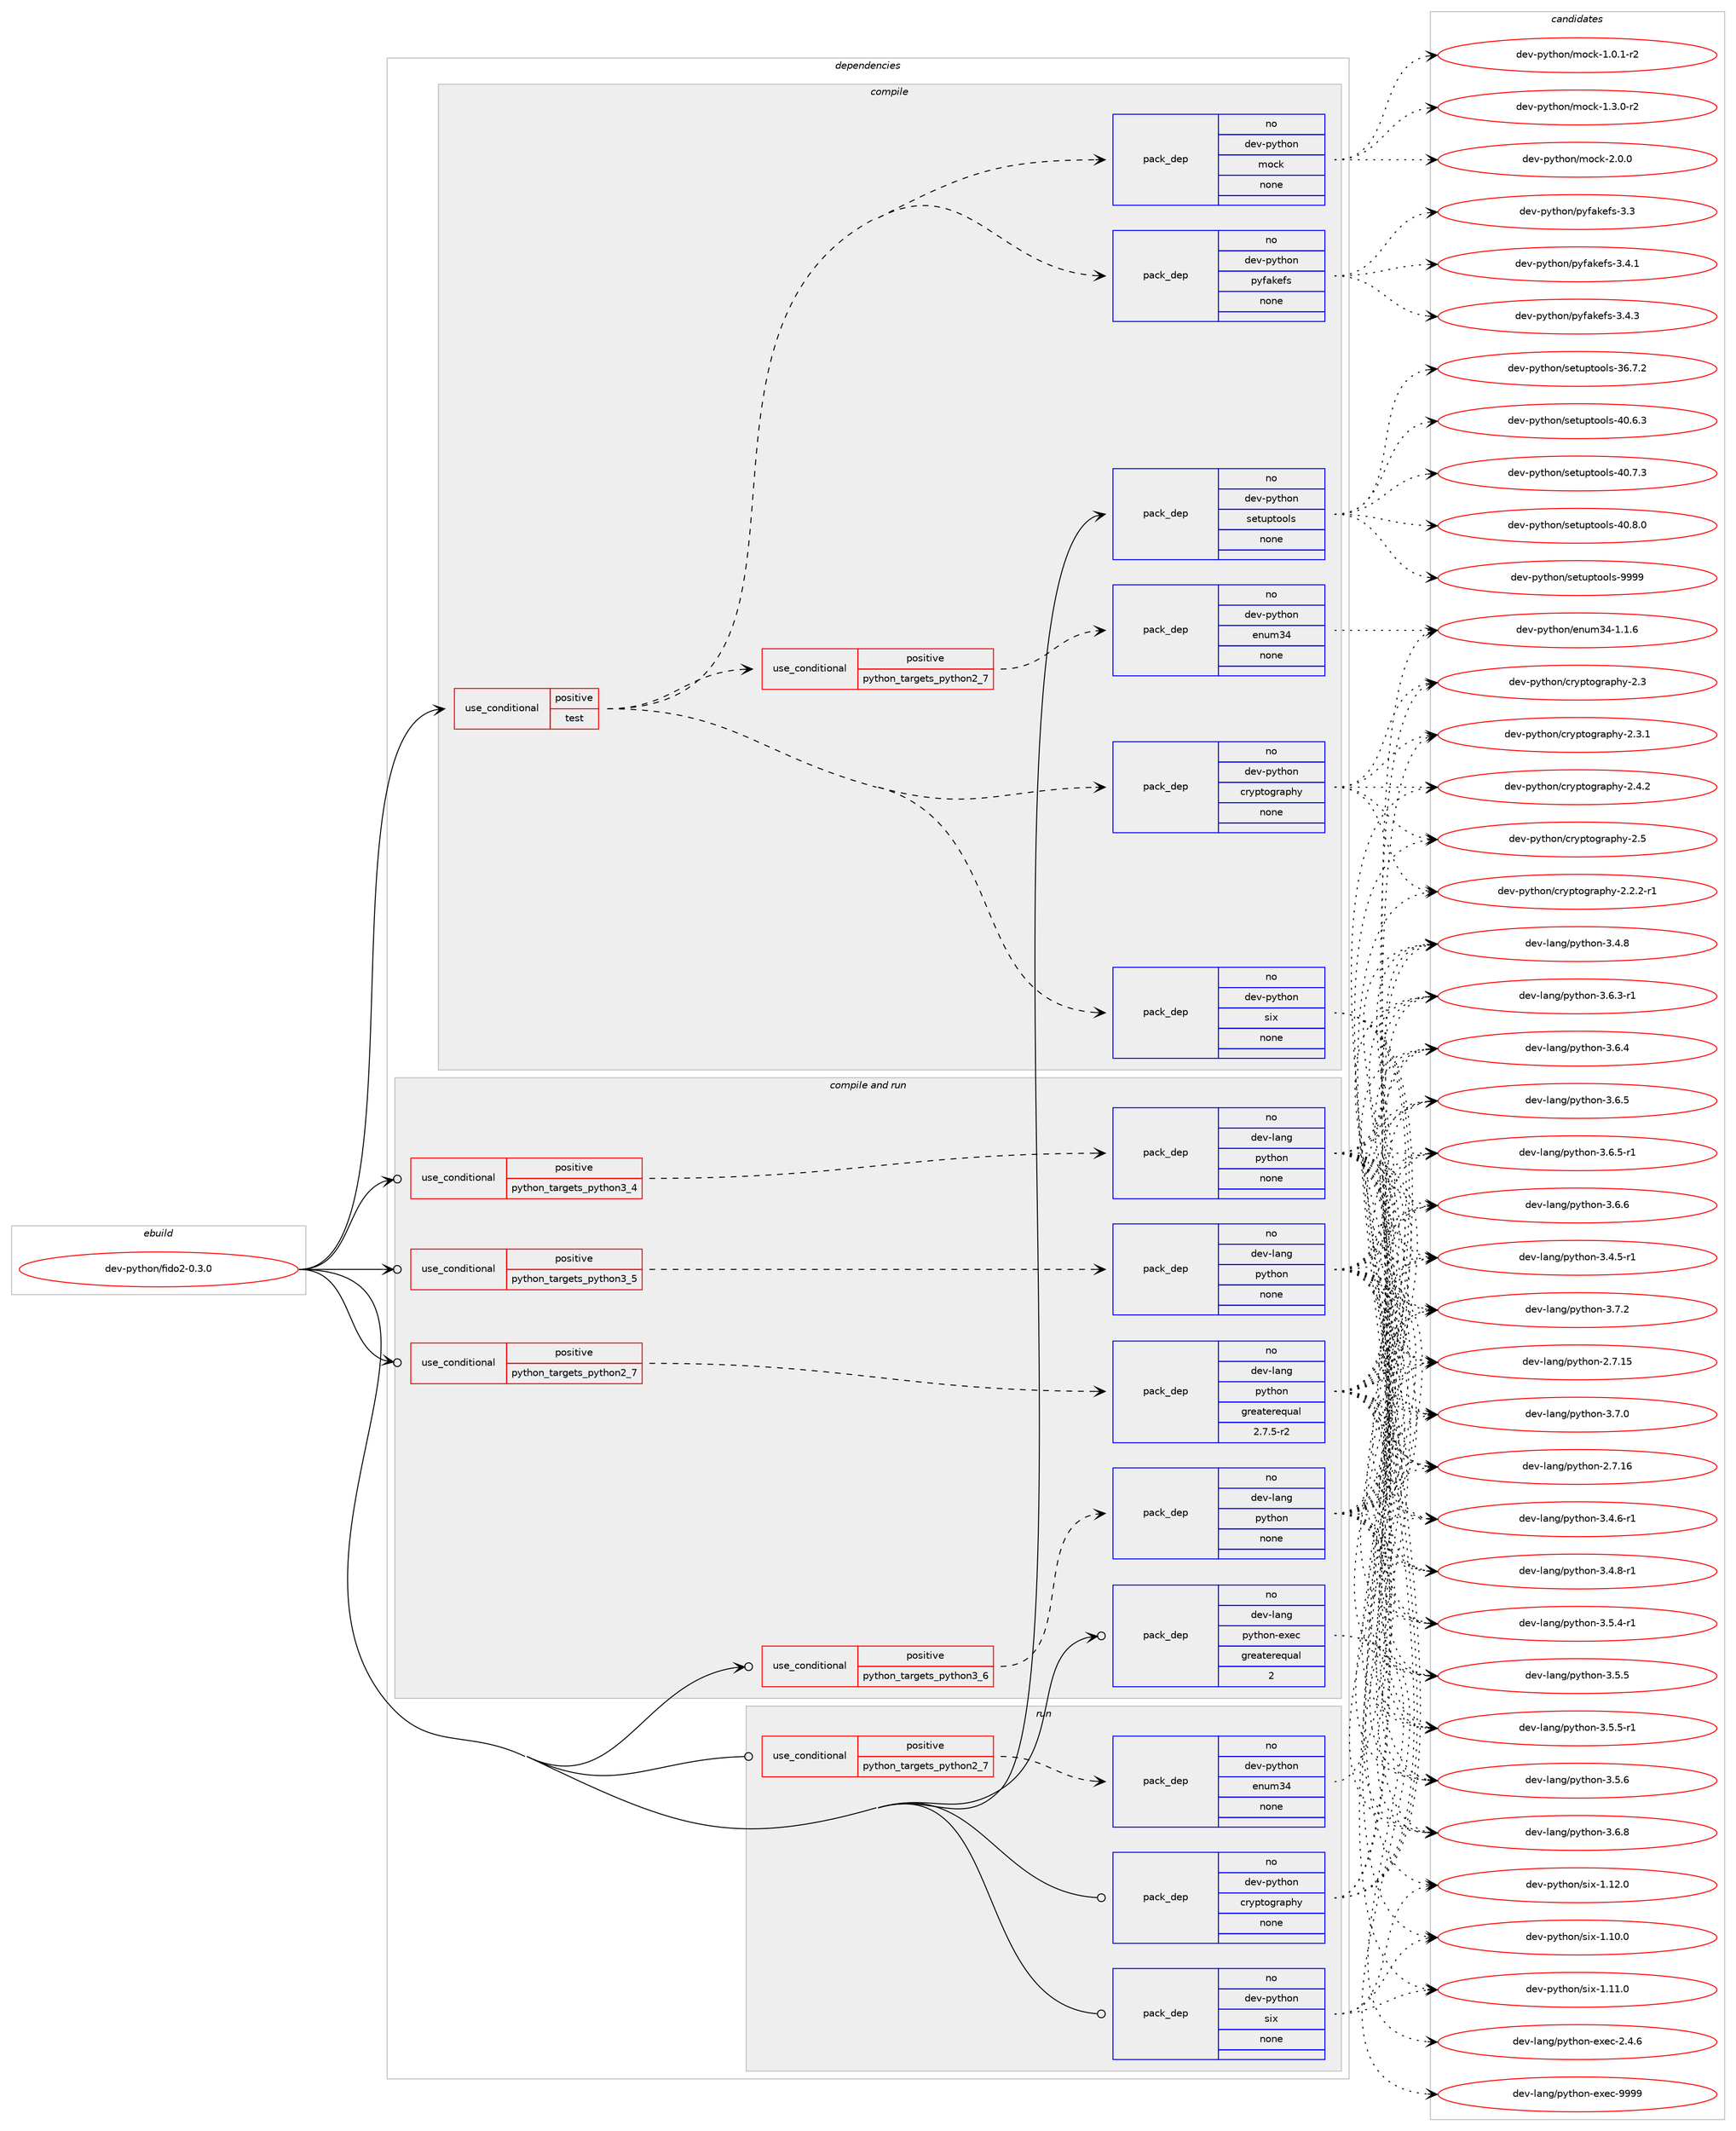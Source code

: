 digraph prolog {

# *************
# Graph options
# *************

newrank=true;
concentrate=true;
compound=true;
graph [rankdir=LR,fontname=Helvetica,fontsize=10,ranksep=1.5];#, ranksep=2.5, nodesep=0.2];
edge  [arrowhead=vee];
node  [fontname=Helvetica,fontsize=10];

# **********
# The ebuild
# **********

subgraph cluster_leftcol {
color=gray;
rank=same;
label=<<i>ebuild</i>>;
id [label="dev-python/fido2-0.3.0", color=red, width=4, href="../dev-python/fido2-0.3.0.svg"];
}

# ****************
# The dependencies
# ****************

subgraph cluster_midcol {
color=gray;
label=<<i>dependencies</i>>;
subgraph cluster_compile {
fillcolor="#eeeeee";
style=filled;
label=<<i>compile</i>>;
subgraph cond374122 {
dependency1408658 [label=<<TABLE BORDER="0" CELLBORDER="1" CELLSPACING="0" CELLPADDING="4"><TR><TD ROWSPAN="3" CELLPADDING="10">use_conditional</TD></TR><TR><TD>positive</TD></TR><TR><TD>test</TD></TR></TABLE>>, shape=none, color=red];
subgraph pack1011277 {
dependency1408659 [label=<<TABLE BORDER="0" CELLBORDER="1" CELLSPACING="0" CELLPADDING="4" WIDTH="220"><TR><TD ROWSPAN="6" CELLPADDING="30">pack_dep</TD></TR><TR><TD WIDTH="110">no</TD></TR><TR><TD>dev-python</TD></TR><TR><TD>six</TD></TR><TR><TD>none</TD></TR><TR><TD></TD></TR></TABLE>>, shape=none, color=blue];
}
dependency1408658:e -> dependency1408659:w [weight=20,style="dashed",arrowhead="vee"];
subgraph pack1011278 {
dependency1408660 [label=<<TABLE BORDER="0" CELLBORDER="1" CELLSPACING="0" CELLPADDING="4" WIDTH="220"><TR><TD ROWSPAN="6" CELLPADDING="30">pack_dep</TD></TR><TR><TD WIDTH="110">no</TD></TR><TR><TD>dev-python</TD></TR><TR><TD>cryptography</TD></TR><TR><TD>none</TD></TR><TR><TD></TD></TR></TABLE>>, shape=none, color=blue];
}
dependency1408658:e -> dependency1408660:w [weight=20,style="dashed",arrowhead="vee"];
subgraph cond374123 {
dependency1408661 [label=<<TABLE BORDER="0" CELLBORDER="1" CELLSPACING="0" CELLPADDING="4"><TR><TD ROWSPAN="3" CELLPADDING="10">use_conditional</TD></TR><TR><TD>positive</TD></TR><TR><TD>python_targets_python2_7</TD></TR></TABLE>>, shape=none, color=red];
subgraph pack1011279 {
dependency1408662 [label=<<TABLE BORDER="0" CELLBORDER="1" CELLSPACING="0" CELLPADDING="4" WIDTH="220"><TR><TD ROWSPAN="6" CELLPADDING="30">pack_dep</TD></TR><TR><TD WIDTH="110">no</TD></TR><TR><TD>dev-python</TD></TR><TR><TD>enum34</TD></TR><TR><TD>none</TD></TR><TR><TD></TD></TR></TABLE>>, shape=none, color=blue];
}
dependency1408661:e -> dependency1408662:w [weight=20,style="dashed",arrowhead="vee"];
}
dependency1408658:e -> dependency1408661:w [weight=20,style="dashed",arrowhead="vee"];
subgraph pack1011280 {
dependency1408663 [label=<<TABLE BORDER="0" CELLBORDER="1" CELLSPACING="0" CELLPADDING="4" WIDTH="220"><TR><TD ROWSPAN="6" CELLPADDING="30">pack_dep</TD></TR><TR><TD WIDTH="110">no</TD></TR><TR><TD>dev-python</TD></TR><TR><TD>mock</TD></TR><TR><TD>none</TD></TR><TR><TD></TD></TR></TABLE>>, shape=none, color=blue];
}
dependency1408658:e -> dependency1408663:w [weight=20,style="dashed",arrowhead="vee"];
subgraph pack1011281 {
dependency1408664 [label=<<TABLE BORDER="0" CELLBORDER="1" CELLSPACING="0" CELLPADDING="4" WIDTH="220"><TR><TD ROWSPAN="6" CELLPADDING="30">pack_dep</TD></TR><TR><TD WIDTH="110">no</TD></TR><TR><TD>dev-python</TD></TR><TR><TD>pyfakefs</TD></TR><TR><TD>none</TD></TR><TR><TD></TD></TR></TABLE>>, shape=none, color=blue];
}
dependency1408658:e -> dependency1408664:w [weight=20,style="dashed",arrowhead="vee"];
}
id:e -> dependency1408658:w [weight=20,style="solid",arrowhead="vee"];
subgraph pack1011282 {
dependency1408665 [label=<<TABLE BORDER="0" CELLBORDER="1" CELLSPACING="0" CELLPADDING="4" WIDTH="220"><TR><TD ROWSPAN="6" CELLPADDING="30">pack_dep</TD></TR><TR><TD WIDTH="110">no</TD></TR><TR><TD>dev-python</TD></TR><TR><TD>setuptools</TD></TR><TR><TD>none</TD></TR><TR><TD></TD></TR></TABLE>>, shape=none, color=blue];
}
id:e -> dependency1408665:w [weight=20,style="solid",arrowhead="vee"];
}
subgraph cluster_compileandrun {
fillcolor="#eeeeee";
style=filled;
label=<<i>compile and run</i>>;
subgraph cond374124 {
dependency1408666 [label=<<TABLE BORDER="0" CELLBORDER="1" CELLSPACING="0" CELLPADDING="4"><TR><TD ROWSPAN="3" CELLPADDING="10">use_conditional</TD></TR><TR><TD>positive</TD></TR><TR><TD>python_targets_python2_7</TD></TR></TABLE>>, shape=none, color=red];
subgraph pack1011283 {
dependency1408667 [label=<<TABLE BORDER="0" CELLBORDER="1" CELLSPACING="0" CELLPADDING="4" WIDTH="220"><TR><TD ROWSPAN="6" CELLPADDING="30">pack_dep</TD></TR><TR><TD WIDTH="110">no</TD></TR><TR><TD>dev-lang</TD></TR><TR><TD>python</TD></TR><TR><TD>greaterequal</TD></TR><TR><TD>2.7.5-r2</TD></TR></TABLE>>, shape=none, color=blue];
}
dependency1408666:e -> dependency1408667:w [weight=20,style="dashed",arrowhead="vee"];
}
id:e -> dependency1408666:w [weight=20,style="solid",arrowhead="odotvee"];
subgraph cond374125 {
dependency1408668 [label=<<TABLE BORDER="0" CELLBORDER="1" CELLSPACING="0" CELLPADDING="4"><TR><TD ROWSPAN="3" CELLPADDING="10">use_conditional</TD></TR><TR><TD>positive</TD></TR><TR><TD>python_targets_python3_4</TD></TR></TABLE>>, shape=none, color=red];
subgraph pack1011284 {
dependency1408669 [label=<<TABLE BORDER="0" CELLBORDER="1" CELLSPACING="0" CELLPADDING="4" WIDTH="220"><TR><TD ROWSPAN="6" CELLPADDING="30">pack_dep</TD></TR><TR><TD WIDTH="110">no</TD></TR><TR><TD>dev-lang</TD></TR><TR><TD>python</TD></TR><TR><TD>none</TD></TR><TR><TD></TD></TR></TABLE>>, shape=none, color=blue];
}
dependency1408668:e -> dependency1408669:w [weight=20,style="dashed",arrowhead="vee"];
}
id:e -> dependency1408668:w [weight=20,style="solid",arrowhead="odotvee"];
subgraph cond374126 {
dependency1408670 [label=<<TABLE BORDER="0" CELLBORDER="1" CELLSPACING="0" CELLPADDING="4"><TR><TD ROWSPAN="3" CELLPADDING="10">use_conditional</TD></TR><TR><TD>positive</TD></TR><TR><TD>python_targets_python3_5</TD></TR></TABLE>>, shape=none, color=red];
subgraph pack1011285 {
dependency1408671 [label=<<TABLE BORDER="0" CELLBORDER="1" CELLSPACING="0" CELLPADDING="4" WIDTH="220"><TR><TD ROWSPAN="6" CELLPADDING="30">pack_dep</TD></TR><TR><TD WIDTH="110">no</TD></TR><TR><TD>dev-lang</TD></TR><TR><TD>python</TD></TR><TR><TD>none</TD></TR><TR><TD></TD></TR></TABLE>>, shape=none, color=blue];
}
dependency1408670:e -> dependency1408671:w [weight=20,style="dashed",arrowhead="vee"];
}
id:e -> dependency1408670:w [weight=20,style="solid",arrowhead="odotvee"];
subgraph cond374127 {
dependency1408672 [label=<<TABLE BORDER="0" CELLBORDER="1" CELLSPACING="0" CELLPADDING="4"><TR><TD ROWSPAN="3" CELLPADDING="10">use_conditional</TD></TR><TR><TD>positive</TD></TR><TR><TD>python_targets_python3_6</TD></TR></TABLE>>, shape=none, color=red];
subgraph pack1011286 {
dependency1408673 [label=<<TABLE BORDER="0" CELLBORDER="1" CELLSPACING="0" CELLPADDING="4" WIDTH="220"><TR><TD ROWSPAN="6" CELLPADDING="30">pack_dep</TD></TR><TR><TD WIDTH="110">no</TD></TR><TR><TD>dev-lang</TD></TR><TR><TD>python</TD></TR><TR><TD>none</TD></TR><TR><TD></TD></TR></TABLE>>, shape=none, color=blue];
}
dependency1408672:e -> dependency1408673:w [weight=20,style="dashed",arrowhead="vee"];
}
id:e -> dependency1408672:w [weight=20,style="solid",arrowhead="odotvee"];
subgraph pack1011287 {
dependency1408674 [label=<<TABLE BORDER="0" CELLBORDER="1" CELLSPACING="0" CELLPADDING="4" WIDTH="220"><TR><TD ROWSPAN="6" CELLPADDING="30">pack_dep</TD></TR><TR><TD WIDTH="110">no</TD></TR><TR><TD>dev-lang</TD></TR><TR><TD>python-exec</TD></TR><TR><TD>greaterequal</TD></TR><TR><TD>2</TD></TR></TABLE>>, shape=none, color=blue];
}
id:e -> dependency1408674:w [weight=20,style="solid",arrowhead="odotvee"];
}
subgraph cluster_run {
fillcolor="#eeeeee";
style=filled;
label=<<i>run</i>>;
subgraph cond374128 {
dependency1408675 [label=<<TABLE BORDER="0" CELLBORDER="1" CELLSPACING="0" CELLPADDING="4"><TR><TD ROWSPAN="3" CELLPADDING="10">use_conditional</TD></TR><TR><TD>positive</TD></TR><TR><TD>python_targets_python2_7</TD></TR></TABLE>>, shape=none, color=red];
subgraph pack1011288 {
dependency1408676 [label=<<TABLE BORDER="0" CELLBORDER="1" CELLSPACING="0" CELLPADDING="4" WIDTH="220"><TR><TD ROWSPAN="6" CELLPADDING="30">pack_dep</TD></TR><TR><TD WIDTH="110">no</TD></TR><TR><TD>dev-python</TD></TR><TR><TD>enum34</TD></TR><TR><TD>none</TD></TR><TR><TD></TD></TR></TABLE>>, shape=none, color=blue];
}
dependency1408675:e -> dependency1408676:w [weight=20,style="dashed",arrowhead="vee"];
}
id:e -> dependency1408675:w [weight=20,style="solid",arrowhead="odot"];
subgraph pack1011289 {
dependency1408677 [label=<<TABLE BORDER="0" CELLBORDER="1" CELLSPACING="0" CELLPADDING="4" WIDTH="220"><TR><TD ROWSPAN="6" CELLPADDING="30">pack_dep</TD></TR><TR><TD WIDTH="110">no</TD></TR><TR><TD>dev-python</TD></TR><TR><TD>cryptography</TD></TR><TR><TD>none</TD></TR><TR><TD></TD></TR></TABLE>>, shape=none, color=blue];
}
id:e -> dependency1408677:w [weight=20,style="solid",arrowhead="odot"];
subgraph pack1011290 {
dependency1408678 [label=<<TABLE BORDER="0" CELLBORDER="1" CELLSPACING="0" CELLPADDING="4" WIDTH="220"><TR><TD ROWSPAN="6" CELLPADDING="30">pack_dep</TD></TR><TR><TD WIDTH="110">no</TD></TR><TR><TD>dev-python</TD></TR><TR><TD>six</TD></TR><TR><TD>none</TD></TR><TR><TD></TD></TR></TABLE>>, shape=none, color=blue];
}
id:e -> dependency1408678:w [weight=20,style="solid",arrowhead="odot"];
}
}

# **************
# The candidates
# **************

subgraph cluster_choices {
rank=same;
color=gray;
label=<<i>candidates</i>>;

subgraph choice1011277 {
color=black;
nodesep=1;
choice100101118451121211161041111104711510512045494649484648 [label="dev-python/six-1.10.0", color=red, width=4,href="../dev-python/six-1.10.0.svg"];
choice100101118451121211161041111104711510512045494649494648 [label="dev-python/six-1.11.0", color=red, width=4,href="../dev-python/six-1.11.0.svg"];
choice100101118451121211161041111104711510512045494649504648 [label="dev-python/six-1.12.0", color=red, width=4,href="../dev-python/six-1.12.0.svg"];
dependency1408659:e -> choice100101118451121211161041111104711510512045494649484648:w [style=dotted,weight="100"];
dependency1408659:e -> choice100101118451121211161041111104711510512045494649494648:w [style=dotted,weight="100"];
dependency1408659:e -> choice100101118451121211161041111104711510512045494649504648:w [style=dotted,weight="100"];
}
subgraph choice1011278 {
color=black;
nodesep=1;
choice100101118451121211161041111104799114121112116111103114971121041214550465046504511449 [label="dev-python/cryptography-2.2.2-r1", color=red, width=4,href="../dev-python/cryptography-2.2.2-r1.svg"];
choice1001011184511212111610411111047991141211121161111031149711210412145504651 [label="dev-python/cryptography-2.3", color=red, width=4,href="../dev-python/cryptography-2.3.svg"];
choice10010111845112121116104111110479911412111211611110311497112104121455046514649 [label="dev-python/cryptography-2.3.1", color=red, width=4,href="../dev-python/cryptography-2.3.1.svg"];
choice10010111845112121116104111110479911412111211611110311497112104121455046524650 [label="dev-python/cryptography-2.4.2", color=red, width=4,href="../dev-python/cryptography-2.4.2.svg"];
choice1001011184511212111610411111047991141211121161111031149711210412145504653 [label="dev-python/cryptography-2.5", color=red, width=4,href="../dev-python/cryptography-2.5.svg"];
dependency1408660:e -> choice100101118451121211161041111104799114121112116111103114971121041214550465046504511449:w [style=dotted,weight="100"];
dependency1408660:e -> choice1001011184511212111610411111047991141211121161111031149711210412145504651:w [style=dotted,weight="100"];
dependency1408660:e -> choice10010111845112121116104111110479911412111211611110311497112104121455046514649:w [style=dotted,weight="100"];
dependency1408660:e -> choice10010111845112121116104111110479911412111211611110311497112104121455046524650:w [style=dotted,weight="100"];
dependency1408660:e -> choice1001011184511212111610411111047991141211121161111031149711210412145504653:w [style=dotted,weight="100"];
}
subgraph choice1011279 {
color=black;
nodesep=1;
choice10010111845112121116104111110471011101171095152454946494654 [label="dev-python/enum34-1.1.6", color=red, width=4,href="../dev-python/enum34-1.1.6.svg"];
dependency1408662:e -> choice10010111845112121116104111110471011101171095152454946494654:w [style=dotted,weight="100"];
}
subgraph choice1011280 {
color=black;
nodesep=1;
choice1001011184511212111610411111047109111991074549464846494511450 [label="dev-python/mock-1.0.1-r2", color=red, width=4,href="../dev-python/mock-1.0.1-r2.svg"];
choice1001011184511212111610411111047109111991074549465146484511450 [label="dev-python/mock-1.3.0-r2", color=red, width=4,href="../dev-python/mock-1.3.0-r2.svg"];
choice100101118451121211161041111104710911199107455046484648 [label="dev-python/mock-2.0.0", color=red, width=4,href="../dev-python/mock-2.0.0.svg"];
dependency1408663:e -> choice1001011184511212111610411111047109111991074549464846494511450:w [style=dotted,weight="100"];
dependency1408663:e -> choice1001011184511212111610411111047109111991074549465146484511450:w [style=dotted,weight="100"];
dependency1408663:e -> choice100101118451121211161041111104710911199107455046484648:w [style=dotted,weight="100"];
}
subgraph choice1011281 {
color=black;
nodesep=1;
choice10010111845112121116104111110471121211029710710110211545514651 [label="dev-python/pyfakefs-3.3", color=red, width=4,href="../dev-python/pyfakefs-3.3.svg"];
choice100101118451121211161041111104711212110297107101102115455146524649 [label="dev-python/pyfakefs-3.4.1", color=red, width=4,href="../dev-python/pyfakefs-3.4.1.svg"];
choice100101118451121211161041111104711212110297107101102115455146524651 [label="dev-python/pyfakefs-3.4.3", color=red, width=4,href="../dev-python/pyfakefs-3.4.3.svg"];
dependency1408664:e -> choice10010111845112121116104111110471121211029710710110211545514651:w [style=dotted,weight="100"];
dependency1408664:e -> choice100101118451121211161041111104711212110297107101102115455146524649:w [style=dotted,weight="100"];
dependency1408664:e -> choice100101118451121211161041111104711212110297107101102115455146524651:w [style=dotted,weight="100"];
}
subgraph choice1011282 {
color=black;
nodesep=1;
choice100101118451121211161041111104711510111611711211611111110811545515446554650 [label="dev-python/setuptools-36.7.2", color=red, width=4,href="../dev-python/setuptools-36.7.2.svg"];
choice100101118451121211161041111104711510111611711211611111110811545524846544651 [label="dev-python/setuptools-40.6.3", color=red, width=4,href="../dev-python/setuptools-40.6.3.svg"];
choice100101118451121211161041111104711510111611711211611111110811545524846554651 [label="dev-python/setuptools-40.7.3", color=red, width=4,href="../dev-python/setuptools-40.7.3.svg"];
choice100101118451121211161041111104711510111611711211611111110811545524846564648 [label="dev-python/setuptools-40.8.0", color=red, width=4,href="../dev-python/setuptools-40.8.0.svg"];
choice10010111845112121116104111110471151011161171121161111111081154557575757 [label="dev-python/setuptools-9999", color=red, width=4,href="../dev-python/setuptools-9999.svg"];
dependency1408665:e -> choice100101118451121211161041111104711510111611711211611111110811545515446554650:w [style=dotted,weight="100"];
dependency1408665:e -> choice100101118451121211161041111104711510111611711211611111110811545524846544651:w [style=dotted,weight="100"];
dependency1408665:e -> choice100101118451121211161041111104711510111611711211611111110811545524846554651:w [style=dotted,weight="100"];
dependency1408665:e -> choice100101118451121211161041111104711510111611711211611111110811545524846564648:w [style=dotted,weight="100"];
dependency1408665:e -> choice10010111845112121116104111110471151011161171121161111111081154557575757:w [style=dotted,weight="100"];
}
subgraph choice1011283 {
color=black;
nodesep=1;
choice10010111845108971101034711212111610411111045504655464953 [label="dev-lang/python-2.7.15", color=red, width=4,href="../dev-lang/python-2.7.15.svg"];
choice10010111845108971101034711212111610411111045504655464954 [label="dev-lang/python-2.7.16", color=red, width=4,href="../dev-lang/python-2.7.16.svg"];
choice1001011184510897110103471121211161041111104551465246534511449 [label="dev-lang/python-3.4.5-r1", color=red, width=4,href="../dev-lang/python-3.4.5-r1.svg"];
choice1001011184510897110103471121211161041111104551465246544511449 [label="dev-lang/python-3.4.6-r1", color=red, width=4,href="../dev-lang/python-3.4.6-r1.svg"];
choice100101118451089711010347112121116104111110455146524656 [label="dev-lang/python-3.4.8", color=red, width=4,href="../dev-lang/python-3.4.8.svg"];
choice1001011184510897110103471121211161041111104551465246564511449 [label="dev-lang/python-3.4.8-r1", color=red, width=4,href="../dev-lang/python-3.4.8-r1.svg"];
choice1001011184510897110103471121211161041111104551465346524511449 [label="dev-lang/python-3.5.4-r1", color=red, width=4,href="../dev-lang/python-3.5.4-r1.svg"];
choice100101118451089711010347112121116104111110455146534653 [label="dev-lang/python-3.5.5", color=red, width=4,href="../dev-lang/python-3.5.5.svg"];
choice1001011184510897110103471121211161041111104551465346534511449 [label="dev-lang/python-3.5.5-r1", color=red, width=4,href="../dev-lang/python-3.5.5-r1.svg"];
choice100101118451089711010347112121116104111110455146534654 [label="dev-lang/python-3.5.6", color=red, width=4,href="../dev-lang/python-3.5.6.svg"];
choice1001011184510897110103471121211161041111104551465446514511449 [label="dev-lang/python-3.6.3-r1", color=red, width=4,href="../dev-lang/python-3.6.3-r1.svg"];
choice100101118451089711010347112121116104111110455146544652 [label="dev-lang/python-3.6.4", color=red, width=4,href="../dev-lang/python-3.6.4.svg"];
choice100101118451089711010347112121116104111110455146544653 [label="dev-lang/python-3.6.5", color=red, width=4,href="../dev-lang/python-3.6.5.svg"];
choice1001011184510897110103471121211161041111104551465446534511449 [label="dev-lang/python-3.6.5-r1", color=red, width=4,href="../dev-lang/python-3.6.5-r1.svg"];
choice100101118451089711010347112121116104111110455146544654 [label="dev-lang/python-3.6.6", color=red, width=4,href="../dev-lang/python-3.6.6.svg"];
choice100101118451089711010347112121116104111110455146544656 [label="dev-lang/python-3.6.8", color=red, width=4,href="../dev-lang/python-3.6.8.svg"];
choice100101118451089711010347112121116104111110455146554648 [label="dev-lang/python-3.7.0", color=red, width=4,href="../dev-lang/python-3.7.0.svg"];
choice100101118451089711010347112121116104111110455146554650 [label="dev-lang/python-3.7.2", color=red, width=4,href="../dev-lang/python-3.7.2.svg"];
dependency1408667:e -> choice10010111845108971101034711212111610411111045504655464953:w [style=dotted,weight="100"];
dependency1408667:e -> choice10010111845108971101034711212111610411111045504655464954:w [style=dotted,weight="100"];
dependency1408667:e -> choice1001011184510897110103471121211161041111104551465246534511449:w [style=dotted,weight="100"];
dependency1408667:e -> choice1001011184510897110103471121211161041111104551465246544511449:w [style=dotted,weight="100"];
dependency1408667:e -> choice100101118451089711010347112121116104111110455146524656:w [style=dotted,weight="100"];
dependency1408667:e -> choice1001011184510897110103471121211161041111104551465246564511449:w [style=dotted,weight="100"];
dependency1408667:e -> choice1001011184510897110103471121211161041111104551465346524511449:w [style=dotted,weight="100"];
dependency1408667:e -> choice100101118451089711010347112121116104111110455146534653:w [style=dotted,weight="100"];
dependency1408667:e -> choice1001011184510897110103471121211161041111104551465346534511449:w [style=dotted,weight="100"];
dependency1408667:e -> choice100101118451089711010347112121116104111110455146534654:w [style=dotted,weight="100"];
dependency1408667:e -> choice1001011184510897110103471121211161041111104551465446514511449:w [style=dotted,weight="100"];
dependency1408667:e -> choice100101118451089711010347112121116104111110455146544652:w [style=dotted,weight="100"];
dependency1408667:e -> choice100101118451089711010347112121116104111110455146544653:w [style=dotted,weight="100"];
dependency1408667:e -> choice1001011184510897110103471121211161041111104551465446534511449:w [style=dotted,weight="100"];
dependency1408667:e -> choice100101118451089711010347112121116104111110455146544654:w [style=dotted,weight="100"];
dependency1408667:e -> choice100101118451089711010347112121116104111110455146544656:w [style=dotted,weight="100"];
dependency1408667:e -> choice100101118451089711010347112121116104111110455146554648:w [style=dotted,weight="100"];
dependency1408667:e -> choice100101118451089711010347112121116104111110455146554650:w [style=dotted,weight="100"];
}
subgraph choice1011284 {
color=black;
nodesep=1;
choice10010111845108971101034711212111610411111045504655464953 [label="dev-lang/python-2.7.15", color=red, width=4,href="../dev-lang/python-2.7.15.svg"];
choice10010111845108971101034711212111610411111045504655464954 [label="dev-lang/python-2.7.16", color=red, width=4,href="../dev-lang/python-2.7.16.svg"];
choice1001011184510897110103471121211161041111104551465246534511449 [label="dev-lang/python-3.4.5-r1", color=red, width=4,href="../dev-lang/python-3.4.5-r1.svg"];
choice1001011184510897110103471121211161041111104551465246544511449 [label="dev-lang/python-3.4.6-r1", color=red, width=4,href="../dev-lang/python-3.4.6-r1.svg"];
choice100101118451089711010347112121116104111110455146524656 [label="dev-lang/python-3.4.8", color=red, width=4,href="../dev-lang/python-3.4.8.svg"];
choice1001011184510897110103471121211161041111104551465246564511449 [label="dev-lang/python-3.4.8-r1", color=red, width=4,href="../dev-lang/python-3.4.8-r1.svg"];
choice1001011184510897110103471121211161041111104551465346524511449 [label="dev-lang/python-3.5.4-r1", color=red, width=4,href="../dev-lang/python-3.5.4-r1.svg"];
choice100101118451089711010347112121116104111110455146534653 [label="dev-lang/python-3.5.5", color=red, width=4,href="../dev-lang/python-3.5.5.svg"];
choice1001011184510897110103471121211161041111104551465346534511449 [label="dev-lang/python-3.5.5-r1", color=red, width=4,href="../dev-lang/python-3.5.5-r1.svg"];
choice100101118451089711010347112121116104111110455146534654 [label="dev-lang/python-3.5.6", color=red, width=4,href="../dev-lang/python-3.5.6.svg"];
choice1001011184510897110103471121211161041111104551465446514511449 [label="dev-lang/python-3.6.3-r1", color=red, width=4,href="../dev-lang/python-3.6.3-r1.svg"];
choice100101118451089711010347112121116104111110455146544652 [label="dev-lang/python-3.6.4", color=red, width=4,href="../dev-lang/python-3.6.4.svg"];
choice100101118451089711010347112121116104111110455146544653 [label="dev-lang/python-3.6.5", color=red, width=4,href="../dev-lang/python-3.6.5.svg"];
choice1001011184510897110103471121211161041111104551465446534511449 [label="dev-lang/python-3.6.5-r1", color=red, width=4,href="../dev-lang/python-3.6.5-r1.svg"];
choice100101118451089711010347112121116104111110455146544654 [label="dev-lang/python-3.6.6", color=red, width=4,href="../dev-lang/python-3.6.6.svg"];
choice100101118451089711010347112121116104111110455146544656 [label="dev-lang/python-3.6.8", color=red, width=4,href="../dev-lang/python-3.6.8.svg"];
choice100101118451089711010347112121116104111110455146554648 [label="dev-lang/python-3.7.0", color=red, width=4,href="../dev-lang/python-3.7.0.svg"];
choice100101118451089711010347112121116104111110455146554650 [label="dev-lang/python-3.7.2", color=red, width=4,href="../dev-lang/python-3.7.2.svg"];
dependency1408669:e -> choice10010111845108971101034711212111610411111045504655464953:w [style=dotted,weight="100"];
dependency1408669:e -> choice10010111845108971101034711212111610411111045504655464954:w [style=dotted,weight="100"];
dependency1408669:e -> choice1001011184510897110103471121211161041111104551465246534511449:w [style=dotted,weight="100"];
dependency1408669:e -> choice1001011184510897110103471121211161041111104551465246544511449:w [style=dotted,weight="100"];
dependency1408669:e -> choice100101118451089711010347112121116104111110455146524656:w [style=dotted,weight="100"];
dependency1408669:e -> choice1001011184510897110103471121211161041111104551465246564511449:w [style=dotted,weight="100"];
dependency1408669:e -> choice1001011184510897110103471121211161041111104551465346524511449:w [style=dotted,weight="100"];
dependency1408669:e -> choice100101118451089711010347112121116104111110455146534653:w [style=dotted,weight="100"];
dependency1408669:e -> choice1001011184510897110103471121211161041111104551465346534511449:w [style=dotted,weight="100"];
dependency1408669:e -> choice100101118451089711010347112121116104111110455146534654:w [style=dotted,weight="100"];
dependency1408669:e -> choice1001011184510897110103471121211161041111104551465446514511449:w [style=dotted,weight="100"];
dependency1408669:e -> choice100101118451089711010347112121116104111110455146544652:w [style=dotted,weight="100"];
dependency1408669:e -> choice100101118451089711010347112121116104111110455146544653:w [style=dotted,weight="100"];
dependency1408669:e -> choice1001011184510897110103471121211161041111104551465446534511449:w [style=dotted,weight="100"];
dependency1408669:e -> choice100101118451089711010347112121116104111110455146544654:w [style=dotted,weight="100"];
dependency1408669:e -> choice100101118451089711010347112121116104111110455146544656:w [style=dotted,weight="100"];
dependency1408669:e -> choice100101118451089711010347112121116104111110455146554648:w [style=dotted,weight="100"];
dependency1408669:e -> choice100101118451089711010347112121116104111110455146554650:w [style=dotted,weight="100"];
}
subgraph choice1011285 {
color=black;
nodesep=1;
choice10010111845108971101034711212111610411111045504655464953 [label="dev-lang/python-2.7.15", color=red, width=4,href="../dev-lang/python-2.7.15.svg"];
choice10010111845108971101034711212111610411111045504655464954 [label="dev-lang/python-2.7.16", color=red, width=4,href="../dev-lang/python-2.7.16.svg"];
choice1001011184510897110103471121211161041111104551465246534511449 [label="dev-lang/python-3.4.5-r1", color=red, width=4,href="../dev-lang/python-3.4.5-r1.svg"];
choice1001011184510897110103471121211161041111104551465246544511449 [label="dev-lang/python-3.4.6-r1", color=red, width=4,href="../dev-lang/python-3.4.6-r1.svg"];
choice100101118451089711010347112121116104111110455146524656 [label="dev-lang/python-3.4.8", color=red, width=4,href="../dev-lang/python-3.4.8.svg"];
choice1001011184510897110103471121211161041111104551465246564511449 [label="dev-lang/python-3.4.8-r1", color=red, width=4,href="../dev-lang/python-3.4.8-r1.svg"];
choice1001011184510897110103471121211161041111104551465346524511449 [label="dev-lang/python-3.5.4-r1", color=red, width=4,href="../dev-lang/python-3.5.4-r1.svg"];
choice100101118451089711010347112121116104111110455146534653 [label="dev-lang/python-3.5.5", color=red, width=4,href="../dev-lang/python-3.5.5.svg"];
choice1001011184510897110103471121211161041111104551465346534511449 [label="dev-lang/python-3.5.5-r1", color=red, width=4,href="../dev-lang/python-3.5.5-r1.svg"];
choice100101118451089711010347112121116104111110455146534654 [label="dev-lang/python-3.5.6", color=red, width=4,href="../dev-lang/python-3.5.6.svg"];
choice1001011184510897110103471121211161041111104551465446514511449 [label="dev-lang/python-3.6.3-r1", color=red, width=4,href="../dev-lang/python-3.6.3-r1.svg"];
choice100101118451089711010347112121116104111110455146544652 [label="dev-lang/python-3.6.4", color=red, width=4,href="../dev-lang/python-3.6.4.svg"];
choice100101118451089711010347112121116104111110455146544653 [label="dev-lang/python-3.6.5", color=red, width=4,href="../dev-lang/python-3.6.5.svg"];
choice1001011184510897110103471121211161041111104551465446534511449 [label="dev-lang/python-3.6.5-r1", color=red, width=4,href="../dev-lang/python-3.6.5-r1.svg"];
choice100101118451089711010347112121116104111110455146544654 [label="dev-lang/python-3.6.6", color=red, width=4,href="../dev-lang/python-3.6.6.svg"];
choice100101118451089711010347112121116104111110455146544656 [label="dev-lang/python-3.6.8", color=red, width=4,href="../dev-lang/python-3.6.8.svg"];
choice100101118451089711010347112121116104111110455146554648 [label="dev-lang/python-3.7.0", color=red, width=4,href="../dev-lang/python-3.7.0.svg"];
choice100101118451089711010347112121116104111110455146554650 [label="dev-lang/python-3.7.2", color=red, width=4,href="../dev-lang/python-3.7.2.svg"];
dependency1408671:e -> choice10010111845108971101034711212111610411111045504655464953:w [style=dotted,weight="100"];
dependency1408671:e -> choice10010111845108971101034711212111610411111045504655464954:w [style=dotted,weight="100"];
dependency1408671:e -> choice1001011184510897110103471121211161041111104551465246534511449:w [style=dotted,weight="100"];
dependency1408671:e -> choice1001011184510897110103471121211161041111104551465246544511449:w [style=dotted,weight="100"];
dependency1408671:e -> choice100101118451089711010347112121116104111110455146524656:w [style=dotted,weight="100"];
dependency1408671:e -> choice1001011184510897110103471121211161041111104551465246564511449:w [style=dotted,weight="100"];
dependency1408671:e -> choice1001011184510897110103471121211161041111104551465346524511449:w [style=dotted,weight="100"];
dependency1408671:e -> choice100101118451089711010347112121116104111110455146534653:w [style=dotted,weight="100"];
dependency1408671:e -> choice1001011184510897110103471121211161041111104551465346534511449:w [style=dotted,weight="100"];
dependency1408671:e -> choice100101118451089711010347112121116104111110455146534654:w [style=dotted,weight="100"];
dependency1408671:e -> choice1001011184510897110103471121211161041111104551465446514511449:w [style=dotted,weight="100"];
dependency1408671:e -> choice100101118451089711010347112121116104111110455146544652:w [style=dotted,weight="100"];
dependency1408671:e -> choice100101118451089711010347112121116104111110455146544653:w [style=dotted,weight="100"];
dependency1408671:e -> choice1001011184510897110103471121211161041111104551465446534511449:w [style=dotted,weight="100"];
dependency1408671:e -> choice100101118451089711010347112121116104111110455146544654:w [style=dotted,weight="100"];
dependency1408671:e -> choice100101118451089711010347112121116104111110455146544656:w [style=dotted,weight="100"];
dependency1408671:e -> choice100101118451089711010347112121116104111110455146554648:w [style=dotted,weight="100"];
dependency1408671:e -> choice100101118451089711010347112121116104111110455146554650:w [style=dotted,weight="100"];
}
subgraph choice1011286 {
color=black;
nodesep=1;
choice10010111845108971101034711212111610411111045504655464953 [label="dev-lang/python-2.7.15", color=red, width=4,href="../dev-lang/python-2.7.15.svg"];
choice10010111845108971101034711212111610411111045504655464954 [label="dev-lang/python-2.7.16", color=red, width=4,href="../dev-lang/python-2.7.16.svg"];
choice1001011184510897110103471121211161041111104551465246534511449 [label="dev-lang/python-3.4.5-r1", color=red, width=4,href="../dev-lang/python-3.4.5-r1.svg"];
choice1001011184510897110103471121211161041111104551465246544511449 [label="dev-lang/python-3.4.6-r1", color=red, width=4,href="../dev-lang/python-3.4.6-r1.svg"];
choice100101118451089711010347112121116104111110455146524656 [label="dev-lang/python-3.4.8", color=red, width=4,href="../dev-lang/python-3.4.8.svg"];
choice1001011184510897110103471121211161041111104551465246564511449 [label="dev-lang/python-3.4.8-r1", color=red, width=4,href="../dev-lang/python-3.4.8-r1.svg"];
choice1001011184510897110103471121211161041111104551465346524511449 [label="dev-lang/python-3.5.4-r1", color=red, width=4,href="../dev-lang/python-3.5.4-r1.svg"];
choice100101118451089711010347112121116104111110455146534653 [label="dev-lang/python-3.5.5", color=red, width=4,href="../dev-lang/python-3.5.5.svg"];
choice1001011184510897110103471121211161041111104551465346534511449 [label="dev-lang/python-3.5.5-r1", color=red, width=4,href="../dev-lang/python-3.5.5-r1.svg"];
choice100101118451089711010347112121116104111110455146534654 [label="dev-lang/python-3.5.6", color=red, width=4,href="../dev-lang/python-3.5.6.svg"];
choice1001011184510897110103471121211161041111104551465446514511449 [label="dev-lang/python-3.6.3-r1", color=red, width=4,href="../dev-lang/python-3.6.3-r1.svg"];
choice100101118451089711010347112121116104111110455146544652 [label="dev-lang/python-3.6.4", color=red, width=4,href="../dev-lang/python-3.6.4.svg"];
choice100101118451089711010347112121116104111110455146544653 [label="dev-lang/python-3.6.5", color=red, width=4,href="../dev-lang/python-3.6.5.svg"];
choice1001011184510897110103471121211161041111104551465446534511449 [label="dev-lang/python-3.6.5-r1", color=red, width=4,href="../dev-lang/python-3.6.5-r1.svg"];
choice100101118451089711010347112121116104111110455146544654 [label="dev-lang/python-3.6.6", color=red, width=4,href="../dev-lang/python-3.6.6.svg"];
choice100101118451089711010347112121116104111110455146544656 [label="dev-lang/python-3.6.8", color=red, width=4,href="../dev-lang/python-3.6.8.svg"];
choice100101118451089711010347112121116104111110455146554648 [label="dev-lang/python-3.7.0", color=red, width=4,href="../dev-lang/python-3.7.0.svg"];
choice100101118451089711010347112121116104111110455146554650 [label="dev-lang/python-3.7.2", color=red, width=4,href="../dev-lang/python-3.7.2.svg"];
dependency1408673:e -> choice10010111845108971101034711212111610411111045504655464953:w [style=dotted,weight="100"];
dependency1408673:e -> choice10010111845108971101034711212111610411111045504655464954:w [style=dotted,weight="100"];
dependency1408673:e -> choice1001011184510897110103471121211161041111104551465246534511449:w [style=dotted,weight="100"];
dependency1408673:e -> choice1001011184510897110103471121211161041111104551465246544511449:w [style=dotted,weight="100"];
dependency1408673:e -> choice100101118451089711010347112121116104111110455146524656:w [style=dotted,weight="100"];
dependency1408673:e -> choice1001011184510897110103471121211161041111104551465246564511449:w [style=dotted,weight="100"];
dependency1408673:e -> choice1001011184510897110103471121211161041111104551465346524511449:w [style=dotted,weight="100"];
dependency1408673:e -> choice100101118451089711010347112121116104111110455146534653:w [style=dotted,weight="100"];
dependency1408673:e -> choice1001011184510897110103471121211161041111104551465346534511449:w [style=dotted,weight="100"];
dependency1408673:e -> choice100101118451089711010347112121116104111110455146534654:w [style=dotted,weight="100"];
dependency1408673:e -> choice1001011184510897110103471121211161041111104551465446514511449:w [style=dotted,weight="100"];
dependency1408673:e -> choice100101118451089711010347112121116104111110455146544652:w [style=dotted,weight="100"];
dependency1408673:e -> choice100101118451089711010347112121116104111110455146544653:w [style=dotted,weight="100"];
dependency1408673:e -> choice1001011184510897110103471121211161041111104551465446534511449:w [style=dotted,weight="100"];
dependency1408673:e -> choice100101118451089711010347112121116104111110455146544654:w [style=dotted,weight="100"];
dependency1408673:e -> choice100101118451089711010347112121116104111110455146544656:w [style=dotted,weight="100"];
dependency1408673:e -> choice100101118451089711010347112121116104111110455146554648:w [style=dotted,weight="100"];
dependency1408673:e -> choice100101118451089711010347112121116104111110455146554650:w [style=dotted,weight="100"];
}
subgraph choice1011287 {
color=black;
nodesep=1;
choice1001011184510897110103471121211161041111104510112010199455046524654 [label="dev-lang/python-exec-2.4.6", color=red, width=4,href="../dev-lang/python-exec-2.4.6.svg"];
choice10010111845108971101034711212111610411111045101120101994557575757 [label="dev-lang/python-exec-9999", color=red, width=4,href="../dev-lang/python-exec-9999.svg"];
dependency1408674:e -> choice1001011184510897110103471121211161041111104510112010199455046524654:w [style=dotted,weight="100"];
dependency1408674:e -> choice10010111845108971101034711212111610411111045101120101994557575757:w [style=dotted,weight="100"];
}
subgraph choice1011288 {
color=black;
nodesep=1;
choice10010111845112121116104111110471011101171095152454946494654 [label="dev-python/enum34-1.1.6", color=red, width=4,href="../dev-python/enum34-1.1.6.svg"];
dependency1408676:e -> choice10010111845112121116104111110471011101171095152454946494654:w [style=dotted,weight="100"];
}
subgraph choice1011289 {
color=black;
nodesep=1;
choice100101118451121211161041111104799114121112116111103114971121041214550465046504511449 [label="dev-python/cryptography-2.2.2-r1", color=red, width=4,href="../dev-python/cryptography-2.2.2-r1.svg"];
choice1001011184511212111610411111047991141211121161111031149711210412145504651 [label="dev-python/cryptography-2.3", color=red, width=4,href="../dev-python/cryptography-2.3.svg"];
choice10010111845112121116104111110479911412111211611110311497112104121455046514649 [label="dev-python/cryptography-2.3.1", color=red, width=4,href="../dev-python/cryptography-2.3.1.svg"];
choice10010111845112121116104111110479911412111211611110311497112104121455046524650 [label="dev-python/cryptography-2.4.2", color=red, width=4,href="../dev-python/cryptography-2.4.2.svg"];
choice1001011184511212111610411111047991141211121161111031149711210412145504653 [label="dev-python/cryptography-2.5", color=red, width=4,href="../dev-python/cryptography-2.5.svg"];
dependency1408677:e -> choice100101118451121211161041111104799114121112116111103114971121041214550465046504511449:w [style=dotted,weight="100"];
dependency1408677:e -> choice1001011184511212111610411111047991141211121161111031149711210412145504651:w [style=dotted,weight="100"];
dependency1408677:e -> choice10010111845112121116104111110479911412111211611110311497112104121455046514649:w [style=dotted,weight="100"];
dependency1408677:e -> choice10010111845112121116104111110479911412111211611110311497112104121455046524650:w [style=dotted,weight="100"];
dependency1408677:e -> choice1001011184511212111610411111047991141211121161111031149711210412145504653:w [style=dotted,weight="100"];
}
subgraph choice1011290 {
color=black;
nodesep=1;
choice100101118451121211161041111104711510512045494649484648 [label="dev-python/six-1.10.0", color=red, width=4,href="../dev-python/six-1.10.0.svg"];
choice100101118451121211161041111104711510512045494649494648 [label="dev-python/six-1.11.0", color=red, width=4,href="../dev-python/six-1.11.0.svg"];
choice100101118451121211161041111104711510512045494649504648 [label="dev-python/six-1.12.0", color=red, width=4,href="../dev-python/six-1.12.0.svg"];
dependency1408678:e -> choice100101118451121211161041111104711510512045494649484648:w [style=dotted,weight="100"];
dependency1408678:e -> choice100101118451121211161041111104711510512045494649494648:w [style=dotted,weight="100"];
dependency1408678:e -> choice100101118451121211161041111104711510512045494649504648:w [style=dotted,weight="100"];
}
}

}
